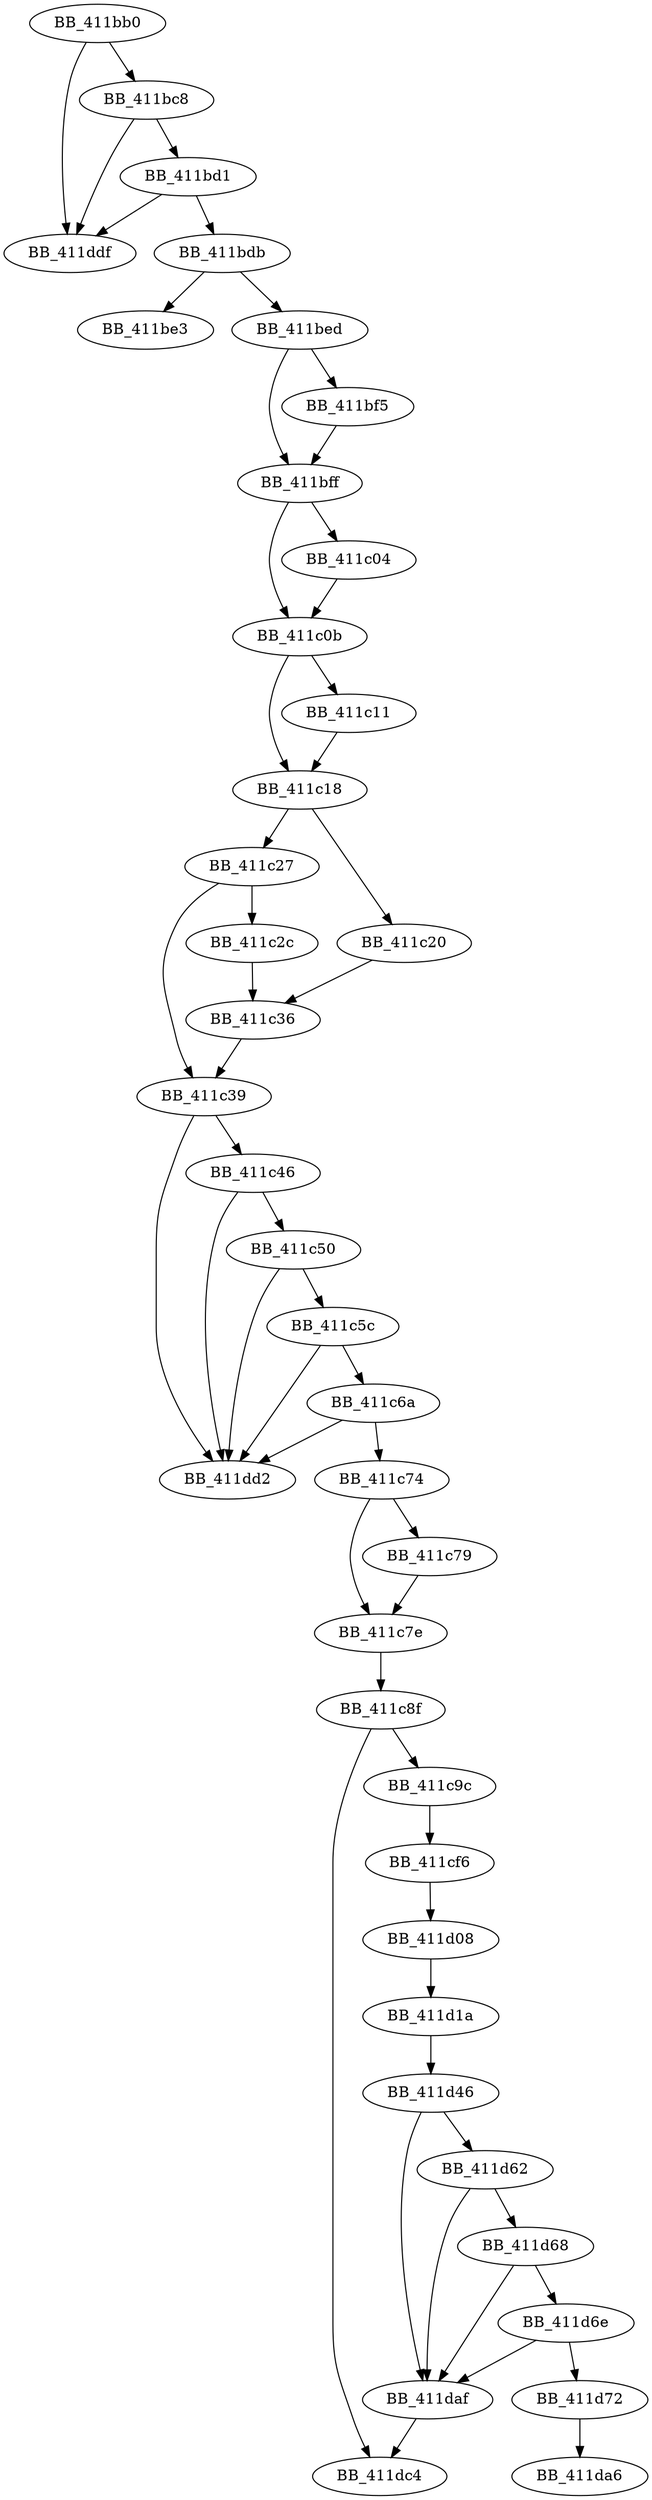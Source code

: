DiGraph sub_411BB0{
BB_411bb0->BB_411bc8
BB_411bb0->BB_411ddf
BB_411bc8->BB_411bd1
BB_411bc8->BB_411ddf
BB_411bd1->BB_411bdb
BB_411bd1->BB_411ddf
BB_411bdb->BB_411be3
BB_411bdb->BB_411bed
BB_411bed->BB_411bf5
BB_411bed->BB_411bff
BB_411bf5->BB_411bff
BB_411bff->BB_411c04
BB_411bff->BB_411c0b
BB_411c04->BB_411c0b
BB_411c0b->BB_411c11
BB_411c0b->BB_411c18
BB_411c11->BB_411c18
BB_411c18->BB_411c20
BB_411c18->BB_411c27
BB_411c20->BB_411c36
BB_411c27->BB_411c2c
BB_411c27->BB_411c39
BB_411c2c->BB_411c36
BB_411c36->BB_411c39
BB_411c39->BB_411c46
BB_411c39->BB_411dd2
BB_411c46->BB_411c50
BB_411c46->BB_411dd2
BB_411c50->BB_411c5c
BB_411c50->BB_411dd2
BB_411c5c->BB_411c6a
BB_411c5c->BB_411dd2
BB_411c6a->BB_411c74
BB_411c6a->BB_411dd2
BB_411c74->BB_411c79
BB_411c74->BB_411c7e
BB_411c79->BB_411c7e
BB_411c7e->BB_411c8f
BB_411c8f->BB_411c9c
BB_411c8f->BB_411dc4
BB_411c9c->BB_411cf6
BB_411cf6->BB_411d08
BB_411d08->BB_411d1a
BB_411d1a->BB_411d46
BB_411d46->BB_411d62
BB_411d46->BB_411daf
BB_411d62->BB_411d68
BB_411d62->BB_411daf
BB_411d68->BB_411d6e
BB_411d68->BB_411daf
BB_411d6e->BB_411d72
BB_411d6e->BB_411daf
BB_411d72->BB_411da6
BB_411daf->BB_411dc4
}
